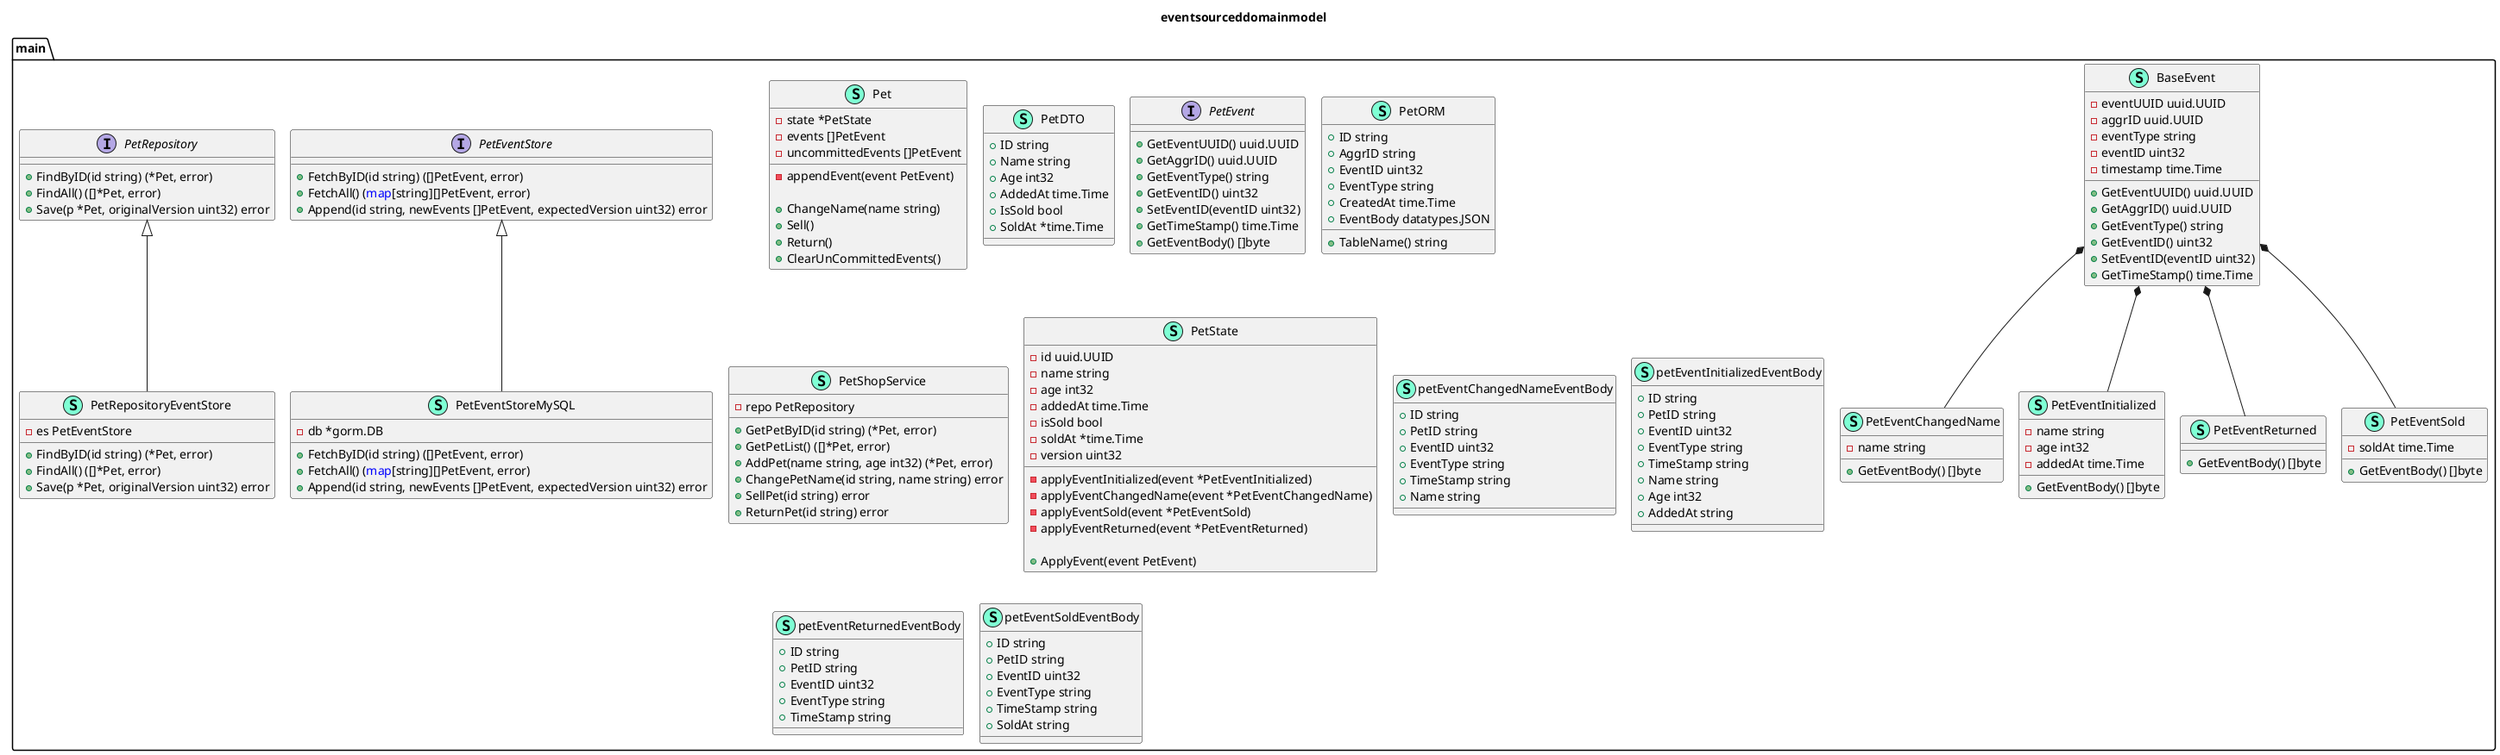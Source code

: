@startuml
!pragma layout smetana
title eventsourceddomainmodel
namespace main {
    class BaseEvent << (S,Aquamarine) >> {
        - eventUUID uuid.UUID
        - aggrID uuid.UUID
        - eventType string
        - eventID uint32
        - timestamp time.Time

        + GetEventUUID() uuid.UUID
        + GetAggrID() uuid.UUID
        + GetEventType() string
        + GetEventID() uint32
        + SetEventID(eventID uint32) 
        + GetTimeStamp() time.Time

    }
    class Pet << (S,Aquamarine) >> {
        - state *PetState
        - events []PetEvent
        - uncommittedEvents []PetEvent

        - appendEvent(event PetEvent) 

        + ChangeName(name string) 
        + Sell() 
        + Return() 
        + ClearUnCommittedEvents() 

    }
    class PetDTO << (S,Aquamarine) >> {
        + ID string
        + Name string
        + Age int32
        + AddedAt time.Time
        + IsSold bool
        + SoldAt *time.Time

    }
    interface PetEvent  {
        + GetEventUUID() uuid.UUID
        + GetAggrID() uuid.UUID
        + GetEventType() string
        + GetEventID() uint32
        + SetEventID(eventID uint32) 
        + GetTimeStamp() time.Time
        + GetEventBody() []byte

    }
    class PetEventChangedName << (S,Aquamarine) >> {
        - name string

        + GetEventBody() []byte

    }
    class PetEventInitialized << (S,Aquamarine) >> {
        - name string
        - age int32
        - addedAt time.Time

        + GetEventBody() []byte

    }
    class PetEventReturned << (S,Aquamarine) >> {
        + GetEventBody() []byte

    }
    class PetEventSold << (S,Aquamarine) >> {
        - soldAt time.Time

        + GetEventBody() []byte

    }
    interface PetEventStore  {
        + FetchByID(id string) ([]PetEvent, error)
        + FetchAll() (<font color=blue>map</font>[string][]PetEvent, error)
        + Append(id string, newEvents []PetEvent, expectedVersion uint32) error

    }
    class PetEventStoreMySQL << (S,Aquamarine) >> {
        - db *gorm.DB

        + FetchByID(id string) ([]PetEvent, error)
        + FetchAll() (<font color=blue>map</font>[string][]PetEvent, error)
        + Append(id string, newEvents []PetEvent, expectedVersion uint32) error

    }
    class PetORM << (S,Aquamarine) >> {
        + ID string
        + AggrID string
        + EventID uint32
        + EventType string
        + CreatedAt time.Time
        + EventBody datatypes.JSON

        + TableName() string

    }
    interface PetRepository  {
        + FindByID(id string) (*Pet, error)
        + FindAll() ([]*Pet, error)
        + Save(p *Pet, originalVersion uint32) error

    }
    class PetRepositoryEventStore << (S,Aquamarine) >> {
        - es PetEventStore

        + FindByID(id string) (*Pet, error)
        + FindAll() ([]*Pet, error)
        + Save(p *Pet, originalVersion uint32) error

    }
    class PetShopService << (S,Aquamarine) >> {
        - repo PetRepository

        + GetPetByID(id string) (*Pet, error)
        + GetPetList() ([]*Pet, error)
        + AddPet(name string, age int32) (*Pet, error)
        + ChangePetName(id string, name string) error
        + SellPet(id string) error
        + ReturnPet(id string) error

    }
    class PetState << (S,Aquamarine) >> {
        - id uuid.UUID
        - name string
        - age int32
        - addedAt time.Time
        - isSold bool
        - soldAt *time.Time
        - version uint32

        - applyEventInitialized(event *PetEventInitialized) 
        - applyEventChangedName(event *PetEventChangedName) 
        - applyEventSold(event *PetEventSold) 
        - applyEventReturned(event *PetEventReturned) 

        + ApplyEvent(event PetEvent) 

    }
    class petEventChangedNameEventBody << (S,Aquamarine) >> {
        + ID string
        + PetID string
        + EventID uint32
        + EventType string
        + TimeStamp string
        + Name string

    }
    class petEventInitializedEventBody << (S,Aquamarine) >> {
        + ID string
        + PetID string
        + EventID uint32
        + EventType string
        + TimeStamp string
        + Name string
        + Age int32
        + AddedAt string

    }
    class petEventReturnedEventBody << (S,Aquamarine) >> {
        + ID string
        + PetID string
        + EventID uint32
        + EventType string
        + TimeStamp string

    }
    class petEventSoldEventBody << (S,Aquamarine) >> {
        + ID string
        + PetID string
        + EventID uint32
        + EventType string
        + TimeStamp string
        + SoldAt string

    }
}
"main.BaseEvent" *-- "main.PetEventChangedName"
"main.BaseEvent" *-- "main.PetEventInitialized"
"main.BaseEvent" *-- "main.PetEventReturned"
"main.BaseEvent" *-- "main.PetEventSold"

"main.PetEventStore" <|-- "main.PetEventStoreMySQL"
"main.PetRepository" <|-- "main.PetRepositoryEventStore"

@enduml
